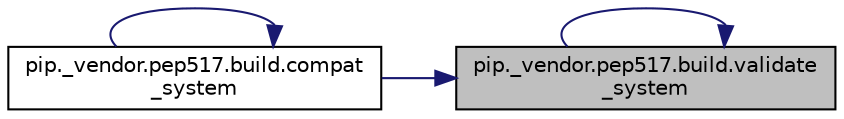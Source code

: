 digraph "pip._vendor.pep517.build.validate_system"
{
 // LATEX_PDF_SIZE
  edge [fontname="Helvetica",fontsize="10",labelfontname="Helvetica",labelfontsize="10"];
  node [fontname="Helvetica",fontsize="10",shape=record];
  rankdir="RL";
  Node1 [label="pip._vendor.pep517.build.validate\l_system",height=0.2,width=0.4,color="black", fillcolor="grey75", style="filled", fontcolor="black",tooltip=" "];
  Node1 -> Node2 [dir="back",color="midnightblue",fontsize="10",style="solid",fontname="Helvetica"];
  Node2 [label="pip._vendor.pep517.build.compat\l_system",height=0.2,width=0.4,color="black", fillcolor="white", style="filled",URL="$d5/d84/namespacepip_1_1__vendor_1_1pep517_1_1build.html#ac17573f87b3f31c04bf634150ef5f368",tooltip=" "];
  Node2 -> Node2 [dir="back",color="midnightblue",fontsize="10",style="solid",fontname="Helvetica"];
  Node1 -> Node1 [dir="back",color="midnightblue",fontsize="10",style="solid",fontname="Helvetica"];
}
